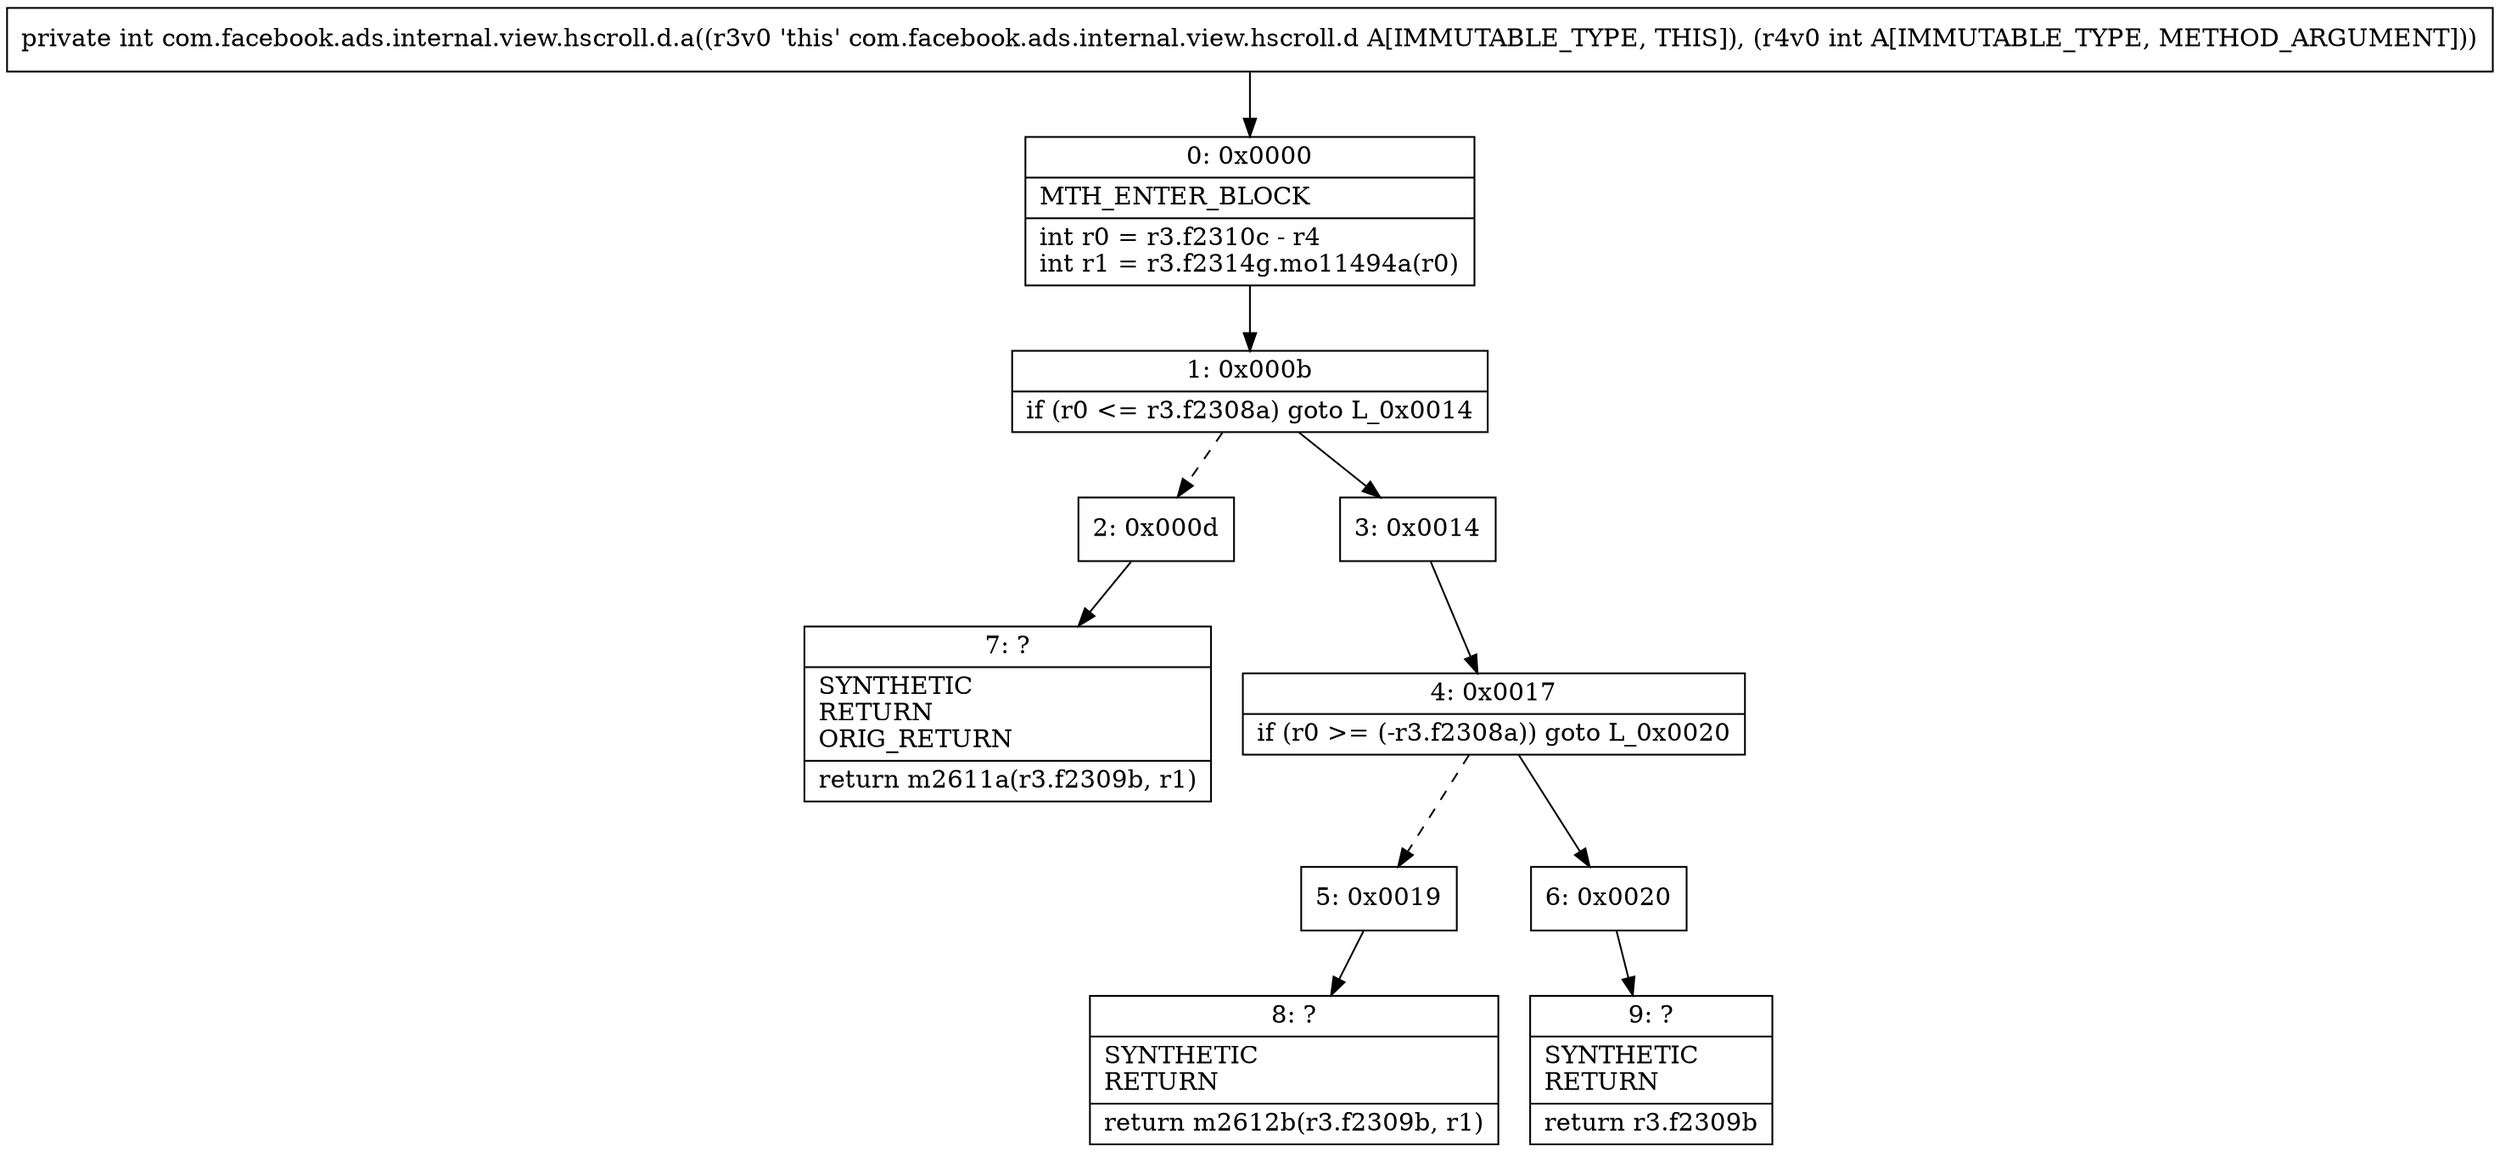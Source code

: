 digraph "CFG forcom.facebook.ads.internal.view.hscroll.d.a(I)I" {
Node_0 [shape=record,label="{0\:\ 0x0000|MTH_ENTER_BLOCK\l|int r0 = r3.f2310c \- r4\lint r1 = r3.f2314g.mo11494a(r0)\l}"];
Node_1 [shape=record,label="{1\:\ 0x000b|if (r0 \<= r3.f2308a) goto L_0x0014\l}"];
Node_2 [shape=record,label="{2\:\ 0x000d}"];
Node_3 [shape=record,label="{3\:\ 0x0014}"];
Node_4 [shape=record,label="{4\:\ 0x0017|if (r0 \>= (\-r3.f2308a)) goto L_0x0020\l}"];
Node_5 [shape=record,label="{5\:\ 0x0019}"];
Node_6 [shape=record,label="{6\:\ 0x0020}"];
Node_7 [shape=record,label="{7\:\ ?|SYNTHETIC\lRETURN\lORIG_RETURN\l|return m2611a(r3.f2309b, r1)\l}"];
Node_8 [shape=record,label="{8\:\ ?|SYNTHETIC\lRETURN\l|return m2612b(r3.f2309b, r1)\l}"];
Node_9 [shape=record,label="{9\:\ ?|SYNTHETIC\lRETURN\l|return r3.f2309b\l}"];
MethodNode[shape=record,label="{private int com.facebook.ads.internal.view.hscroll.d.a((r3v0 'this' com.facebook.ads.internal.view.hscroll.d A[IMMUTABLE_TYPE, THIS]), (r4v0 int A[IMMUTABLE_TYPE, METHOD_ARGUMENT])) }"];
MethodNode -> Node_0;
Node_0 -> Node_1;
Node_1 -> Node_2[style=dashed];
Node_1 -> Node_3;
Node_2 -> Node_7;
Node_3 -> Node_4;
Node_4 -> Node_5[style=dashed];
Node_4 -> Node_6;
Node_5 -> Node_8;
Node_6 -> Node_9;
}

